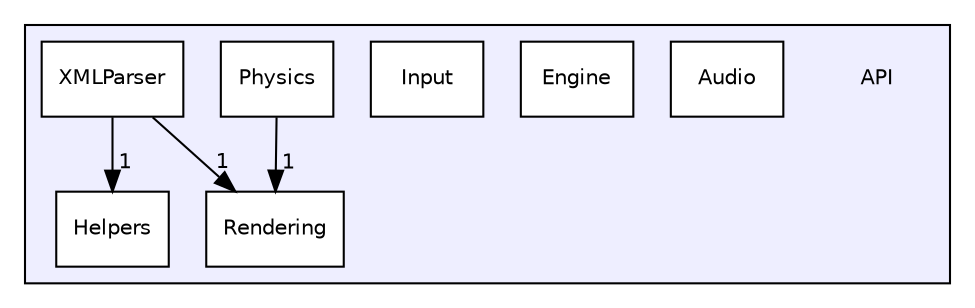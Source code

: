 digraph "API" {
  compound=true
  node [ fontsize="10", fontname="Helvetica"];
  edge [ labelfontsize="10", labelfontname="Helvetica"];
  subgraph clusterdir_19ea4dbfe8f0e4681f60b9b97f7b5d11 {
    graph [ bgcolor="#eeeeff", pencolor="black", label="" URL="dir_19ea4dbfe8f0e4681f60b9b97f7b5d11.html"];
    dir_19ea4dbfe8f0e4681f60b9b97f7b5d11 [shape=plaintext label="API"];
    dir_b096c8e35101302adecbdb914f5ee9d5 [shape=box label="Audio" color="black" fillcolor="white" style="filled" URL="dir_b096c8e35101302adecbdb914f5ee9d5.html"];
    dir_f6553997c7a4c10ba040e391ffe7bbb9 [shape=box label="Engine" color="black" fillcolor="white" style="filled" URL="dir_f6553997c7a4c10ba040e391ffe7bbb9.html"];
    dir_643ec7062809aea566fd2dce657e48b2 [shape=box label="Helpers" color="black" fillcolor="white" style="filled" URL="dir_643ec7062809aea566fd2dce657e48b2.html"];
    dir_32fbc028ba470e061ddc1a6f3cd04926 [shape=box label="Input" color="black" fillcolor="white" style="filled" URL="dir_32fbc028ba470e061ddc1a6f3cd04926.html"];
    dir_6cc1e1437ec9e54a046563217a894615 [shape=box label="Physics" color="black" fillcolor="white" style="filled" URL="dir_6cc1e1437ec9e54a046563217a894615.html"];
    dir_3d85aa185a11d37872a03be06d73e543 [shape=box label="Rendering" color="black" fillcolor="white" style="filled" URL="dir_3d85aa185a11d37872a03be06d73e543.html"];
    dir_fadd65d8786f783af6b716afd4835b5c [shape=box label="XMLParser" color="black" fillcolor="white" style="filled" URL="dir_fadd65d8786f783af6b716afd4835b5c.html"];
  }
  dir_6cc1e1437ec9e54a046563217a894615->dir_3d85aa185a11d37872a03be06d73e543 [headlabel="1", labeldistance=1.5 headhref="dir_000005_000006.html"];
  dir_fadd65d8786f783af6b716afd4835b5c->dir_3d85aa185a11d37872a03be06d73e543 [headlabel="1", labeldistance=1.5 headhref="dir_000007_000006.html"];
  dir_fadd65d8786f783af6b716afd4835b5c->dir_643ec7062809aea566fd2dce657e48b2 [headlabel="1", labeldistance=1.5 headhref="dir_000007_000003.html"];
}

